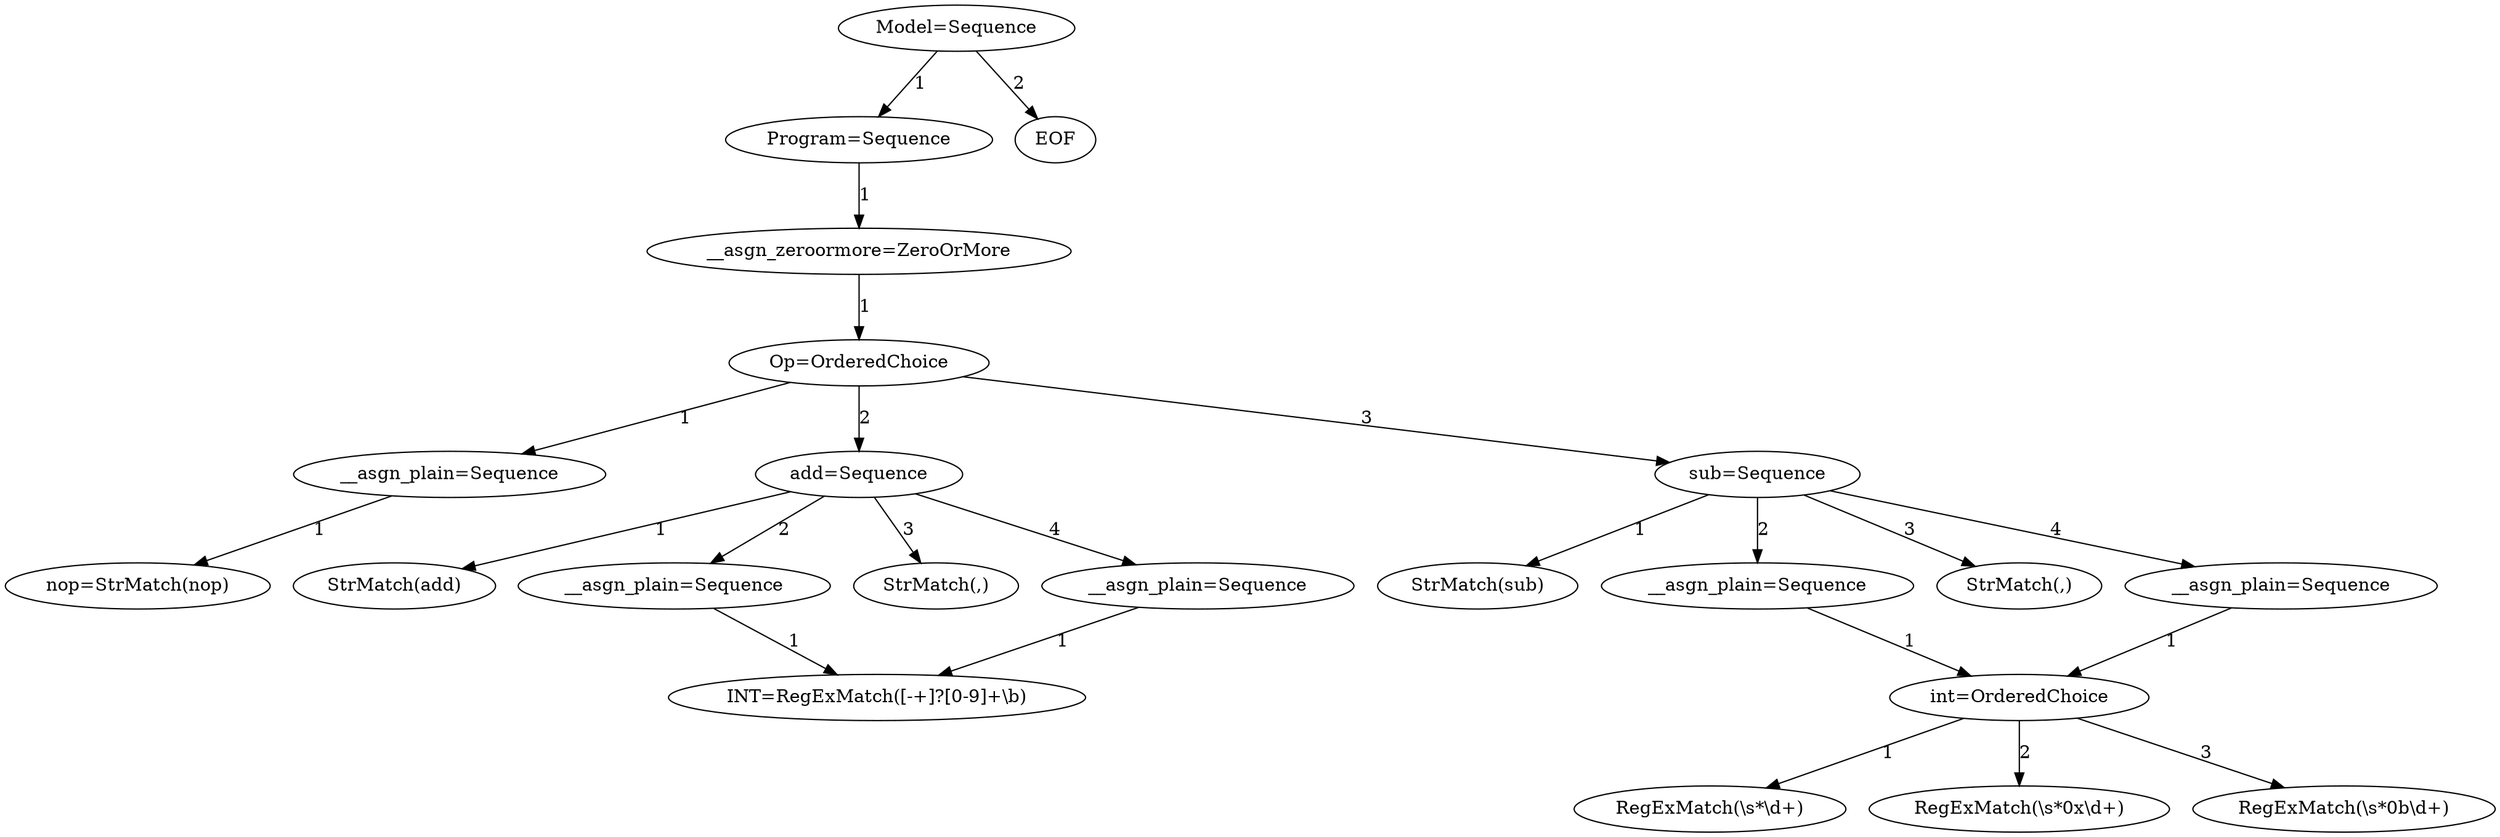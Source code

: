 digraph arpeggio_graph {
57092208 [label="Model=Sequence"];
57092208->57520528 [label="1"]

57520528 [label="Program=Sequence"];
57520528->57523216 [label="1"]

57523216 [label="__asgn_zeroormore=ZeroOrMore"];
57523216->57449104 [label="1"]

57449104 [label="Op=OrderedChoice"];
57449104->57520912 [label="1"]

57520912 [label="__asgn_plain=Sequence"];
57520912->57520432 [label="1"]

57520432 [label="nop=StrMatch(nop)"];
57449104->67857808 [label="2"]

67857808 [label="add=Sequence"];
67857808->67857680 [label="1"]

67857680 [label="StrMatch(add)"];
67857808->67856848 [label="2"]

67856848 [label="__asgn_plain=Sequence"];
67856848->15631792 [label="1"]

15631792 [label="INT=RegExMatch([-+]?[0-9]+\\b)"];
67857808->67858160 [label="3"]

67858160 [label="StrMatch(,)"];
67857808->67857904 [label="4"]

67857904 [label="__asgn_plain=Sequence"];
67857904->15631792 [label="1"]

57449104->67857456 [label="3"]

67857456 [label="sub=Sequence"];
67857456->67857936 [label="1"]

67857936 [label="StrMatch(sub)"];
67857456->67857712 [label="2"]

67857712 [label="__asgn_plain=Sequence"];
67857712->55035312 [label="1"]

55035312 [label="int=OrderedChoice"];
55035312->57093296 [label="1"]

57093296 [label="RegExMatch(\\s*\\d+)"];
55035312->57091856 [label="2"]

57091856 [label="RegExMatch(\\s*0x\\d+)"];
55035312->57092304 [label="3"]

57092304 [label="RegExMatch(\\s*0b\\d+)"];
67857456->67857296 [label="3"]

67857296 [label="StrMatch(,)"];
67857456->67857968 [label="4"]

67857968 [label="__asgn_plain=Sequence"];
67857968->55035312 [label="1"]

57092208->57091504 [label="2"]

57091504 [label="EOF"];
}
